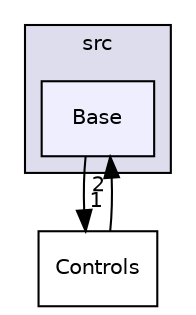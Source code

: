 digraph "src/Base" {
  compound=true
  node [ fontsize="10", fontname="Helvetica"];
  edge [ labelfontsize="10", labelfontname="Helvetica"];
  subgraph clusterdir_68267d1309a1af8e8297ef4c3efbcdba {
    graph [ bgcolor="#ddddee", pencolor="black", label="src" fontname="Helvetica", fontsize="10", URL="dir_68267d1309a1af8e8297ef4c3efbcdba.html"]
  dir_4814b1a558d470c33d85e65dbde02eaa [shape=box, label="Base", style="filled", fillcolor="#eeeeff", pencolor="black", URL="dir_4814b1a558d470c33d85e65dbde02eaa.html"];
  }
  dir_00ea2a5550464bf32f448b3dc22902e9 [shape=box label="Controls" URL="dir_00ea2a5550464bf32f448b3dc22902e9.html"];
  dir_00ea2a5550464bf32f448b3dc22902e9->dir_4814b1a558d470c33d85e65dbde02eaa [headlabel="2", labeldistance=1.5 headhref="dir_000002_000001.html"];
  dir_4814b1a558d470c33d85e65dbde02eaa->dir_00ea2a5550464bf32f448b3dc22902e9 [headlabel="1", labeldistance=1.5 headhref="dir_000001_000002.html"];
}
